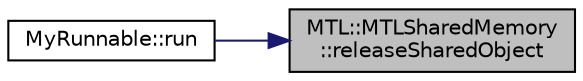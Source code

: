digraph "MTL::MTLSharedMemory::releaseSharedObject"
{
 // LATEX_PDF_SIZE
  edge [fontname="Helvetica",fontsize="10",labelfontname="Helvetica",labelfontsize="10"];
  node [fontname="Helvetica",fontsize="10",shape=record];
  rankdir="RL";
  Node1 [label="MTL::MTLSharedMemory\l::releaseSharedObject",height=0.2,width=0.4,color="black", fillcolor="grey75", style="filled", fontcolor="black",tooltip="Release a shared object from the shared memory."];
  Node1 -> Node2 [dir="back",color="midnightblue",fontsize="10",style="solid"];
  Node2 [label="MyRunnable::run",height=0.2,width=0.4,color="black", fillcolor="white", style="filled",URL="$d7/d1c/classMyRunnable.html#a332dc64635ef16c977a276f2f1d6af56",tooltip="Run the runnable."];
}

